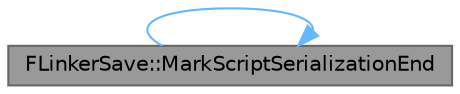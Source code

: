 digraph "FLinkerSave::MarkScriptSerializationEnd"
{
 // INTERACTIVE_SVG=YES
 // LATEX_PDF_SIZE
  bgcolor="transparent";
  edge [fontname=Helvetica,fontsize=10,labelfontname=Helvetica,labelfontsize=10];
  node [fontname=Helvetica,fontsize=10,shape=box,height=0.2,width=0.4];
  rankdir="LR";
  Node1 [id="Node000001",label="FLinkerSave::MarkScriptSerializationEnd",height=0.2,width=0.4,color="gray40", fillcolor="grey60", style="filled", fontcolor="black",tooltip="Called when an object stops serializing property data using script serialization."];
  Node1 -> Node1 [id="edge1_Node000001_Node000001",color="steelblue1",style="solid",tooltip=" "];
}
